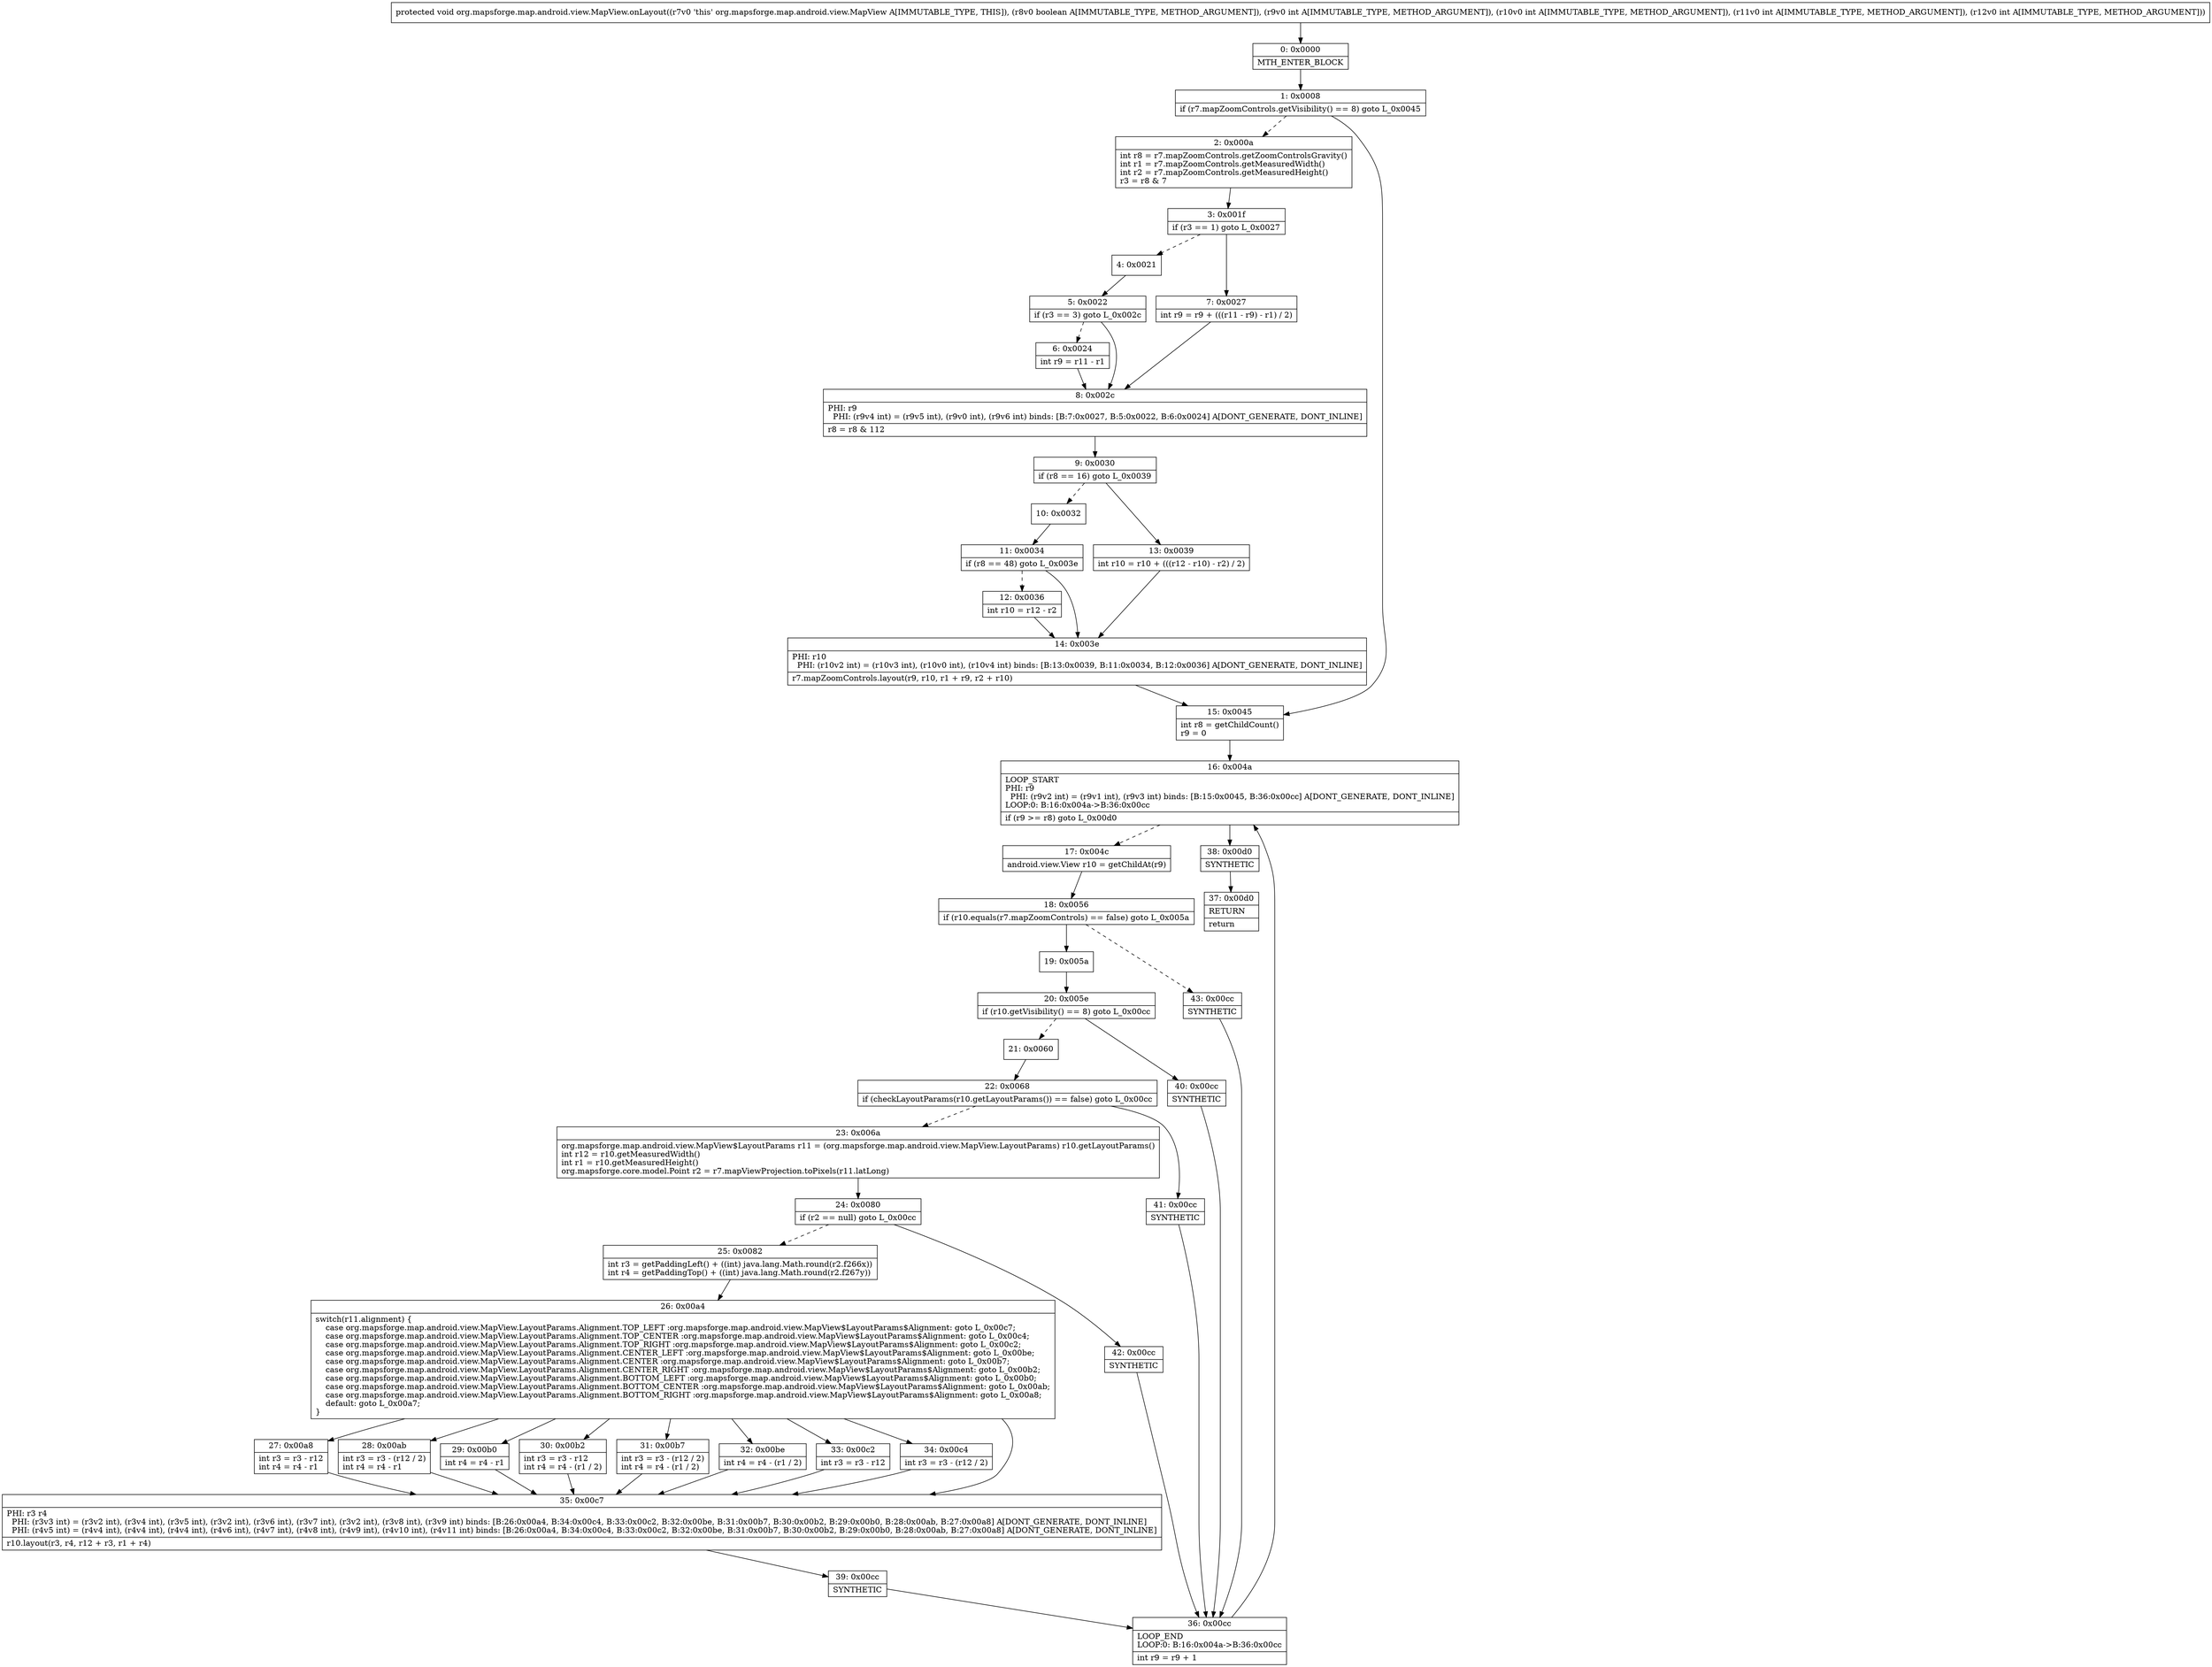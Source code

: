 digraph "CFG fororg.mapsforge.map.android.view.MapView.onLayout(ZIIII)V" {
Node_0 [shape=record,label="{0\:\ 0x0000|MTH_ENTER_BLOCK\l}"];
Node_1 [shape=record,label="{1\:\ 0x0008|if (r7.mapZoomControls.getVisibility() == 8) goto L_0x0045\l}"];
Node_2 [shape=record,label="{2\:\ 0x000a|int r8 = r7.mapZoomControls.getZoomControlsGravity()\lint r1 = r7.mapZoomControls.getMeasuredWidth()\lint r2 = r7.mapZoomControls.getMeasuredHeight()\lr3 = r8 & 7\l}"];
Node_3 [shape=record,label="{3\:\ 0x001f|if (r3 == 1) goto L_0x0027\l}"];
Node_4 [shape=record,label="{4\:\ 0x0021}"];
Node_5 [shape=record,label="{5\:\ 0x0022|if (r3 == 3) goto L_0x002c\l}"];
Node_6 [shape=record,label="{6\:\ 0x0024|int r9 = r11 \- r1\l}"];
Node_7 [shape=record,label="{7\:\ 0x0027|int r9 = r9 + (((r11 \- r9) \- r1) \/ 2)\l}"];
Node_8 [shape=record,label="{8\:\ 0x002c|PHI: r9 \l  PHI: (r9v4 int) = (r9v5 int), (r9v0 int), (r9v6 int) binds: [B:7:0x0027, B:5:0x0022, B:6:0x0024] A[DONT_GENERATE, DONT_INLINE]\l|r8 = r8 & 112\l}"];
Node_9 [shape=record,label="{9\:\ 0x0030|if (r8 == 16) goto L_0x0039\l}"];
Node_10 [shape=record,label="{10\:\ 0x0032}"];
Node_11 [shape=record,label="{11\:\ 0x0034|if (r8 == 48) goto L_0x003e\l}"];
Node_12 [shape=record,label="{12\:\ 0x0036|int r10 = r12 \- r2\l}"];
Node_13 [shape=record,label="{13\:\ 0x0039|int r10 = r10 + (((r12 \- r10) \- r2) \/ 2)\l}"];
Node_14 [shape=record,label="{14\:\ 0x003e|PHI: r10 \l  PHI: (r10v2 int) = (r10v3 int), (r10v0 int), (r10v4 int) binds: [B:13:0x0039, B:11:0x0034, B:12:0x0036] A[DONT_GENERATE, DONT_INLINE]\l|r7.mapZoomControls.layout(r9, r10, r1 + r9, r2 + r10)\l}"];
Node_15 [shape=record,label="{15\:\ 0x0045|int r8 = getChildCount()\lr9 = 0\l}"];
Node_16 [shape=record,label="{16\:\ 0x004a|LOOP_START\lPHI: r9 \l  PHI: (r9v2 int) = (r9v1 int), (r9v3 int) binds: [B:15:0x0045, B:36:0x00cc] A[DONT_GENERATE, DONT_INLINE]\lLOOP:0: B:16:0x004a\-\>B:36:0x00cc\l|if (r9 \>= r8) goto L_0x00d0\l}"];
Node_17 [shape=record,label="{17\:\ 0x004c|android.view.View r10 = getChildAt(r9)\l}"];
Node_18 [shape=record,label="{18\:\ 0x0056|if (r10.equals(r7.mapZoomControls) == false) goto L_0x005a\l}"];
Node_19 [shape=record,label="{19\:\ 0x005a}"];
Node_20 [shape=record,label="{20\:\ 0x005e|if (r10.getVisibility() == 8) goto L_0x00cc\l}"];
Node_21 [shape=record,label="{21\:\ 0x0060}"];
Node_22 [shape=record,label="{22\:\ 0x0068|if (checkLayoutParams(r10.getLayoutParams()) == false) goto L_0x00cc\l}"];
Node_23 [shape=record,label="{23\:\ 0x006a|org.mapsforge.map.android.view.MapView$LayoutParams r11 = (org.mapsforge.map.android.view.MapView.LayoutParams) r10.getLayoutParams()\lint r12 = r10.getMeasuredWidth()\lint r1 = r10.getMeasuredHeight()\lorg.mapsforge.core.model.Point r2 = r7.mapViewProjection.toPixels(r11.latLong)\l}"];
Node_24 [shape=record,label="{24\:\ 0x0080|if (r2 == null) goto L_0x00cc\l}"];
Node_25 [shape=record,label="{25\:\ 0x0082|int r3 = getPaddingLeft() + ((int) java.lang.Math.round(r2.f266x))\lint r4 = getPaddingTop() + ((int) java.lang.Math.round(r2.f267y))\l}"];
Node_26 [shape=record,label="{26\:\ 0x00a4|switch(r11.alignment) \{\l    case org.mapsforge.map.android.view.MapView.LayoutParams.Alignment.TOP_LEFT :org.mapsforge.map.android.view.MapView$LayoutParams$Alignment: goto L_0x00c7;\l    case org.mapsforge.map.android.view.MapView.LayoutParams.Alignment.TOP_CENTER :org.mapsforge.map.android.view.MapView$LayoutParams$Alignment: goto L_0x00c4;\l    case org.mapsforge.map.android.view.MapView.LayoutParams.Alignment.TOP_RIGHT :org.mapsforge.map.android.view.MapView$LayoutParams$Alignment: goto L_0x00c2;\l    case org.mapsforge.map.android.view.MapView.LayoutParams.Alignment.CENTER_LEFT :org.mapsforge.map.android.view.MapView$LayoutParams$Alignment: goto L_0x00be;\l    case org.mapsforge.map.android.view.MapView.LayoutParams.Alignment.CENTER :org.mapsforge.map.android.view.MapView$LayoutParams$Alignment: goto L_0x00b7;\l    case org.mapsforge.map.android.view.MapView.LayoutParams.Alignment.CENTER_RIGHT :org.mapsforge.map.android.view.MapView$LayoutParams$Alignment: goto L_0x00b2;\l    case org.mapsforge.map.android.view.MapView.LayoutParams.Alignment.BOTTOM_LEFT :org.mapsforge.map.android.view.MapView$LayoutParams$Alignment: goto L_0x00b0;\l    case org.mapsforge.map.android.view.MapView.LayoutParams.Alignment.BOTTOM_CENTER :org.mapsforge.map.android.view.MapView$LayoutParams$Alignment: goto L_0x00ab;\l    case org.mapsforge.map.android.view.MapView.LayoutParams.Alignment.BOTTOM_RIGHT :org.mapsforge.map.android.view.MapView$LayoutParams$Alignment: goto L_0x00a8;\l    default: goto L_0x00a7;\l\}\l}"];
Node_27 [shape=record,label="{27\:\ 0x00a8|int r3 = r3 \- r12\lint r4 = r4 \- r1\l}"];
Node_28 [shape=record,label="{28\:\ 0x00ab|int r3 = r3 \- (r12 \/ 2)\lint r4 = r4 \- r1\l}"];
Node_29 [shape=record,label="{29\:\ 0x00b0|int r4 = r4 \- r1\l}"];
Node_30 [shape=record,label="{30\:\ 0x00b2|int r3 = r3 \- r12\lint r4 = r4 \- (r1 \/ 2)\l}"];
Node_31 [shape=record,label="{31\:\ 0x00b7|int r3 = r3 \- (r12 \/ 2)\lint r4 = r4 \- (r1 \/ 2)\l}"];
Node_32 [shape=record,label="{32\:\ 0x00be|int r4 = r4 \- (r1 \/ 2)\l}"];
Node_33 [shape=record,label="{33\:\ 0x00c2|int r3 = r3 \- r12\l}"];
Node_34 [shape=record,label="{34\:\ 0x00c4|int r3 = r3 \- (r12 \/ 2)\l}"];
Node_35 [shape=record,label="{35\:\ 0x00c7|PHI: r3 r4 \l  PHI: (r3v3 int) = (r3v2 int), (r3v4 int), (r3v5 int), (r3v2 int), (r3v6 int), (r3v7 int), (r3v2 int), (r3v8 int), (r3v9 int) binds: [B:26:0x00a4, B:34:0x00c4, B:33:0x00c2, B:32:0x00be, B:31:0x00b7, B:30:0x00b2, B:29:0x00b0, B:28:0x00ab, B:27:0x00a8] A[DONT_GENERATE, DONT_INLINE]\l  PHI: (r4v5 int) = (r4v4 int), (r4v4 int), (r4v4 int), (r4v6 int), (r4v7 int), (r4v8 int), (r4v9 int), (r4v10 int), (r4v11 int) binds: [B:26:0x00a4, B:34:0x00c4, B:33:0x00c2, B:32:0x00be, B:31:0x00b7, B:30:0x00b2, B:29:0x00b0, B:28:0x00ab, B:27:0x00a8] A[DONT_GENERATE, DONT_INLINE]\l|r10.layout(r3, r4, r12 + r3, r1 + r4)\l}"];
Node_36 [shape=record,label="{36\:\ 0x00cc|LOOP_END\lLOOP:0: B:16:0x004a\-\>B:36:0x00cc\l|int r9 = r9 + 1\l}"];
Node_37 [shape=record,label="{37\:\ 0x00d0|RETURN\l|return\l}"];
Node_38 [shape=record,label="{38\:\ 0x00d0|SYNTHETIC\l}"];
Node_39 [shape=record,label="{39\:\ 0x00cc|SYNTHETIC\l}"];
Node_40 [shape=record,label="{40\:\ 0x00cc|SYNTHETIC\l}"];
Node_41 [shape=record,label="{41\:\ 0x00cc|SYNTHETIC\l}"];
Node_42 [shape=record,label="{42\:\ 0x00cc|SYNTHETIC\l}"];
Node_43 [shape=record,label="{43\:\ 0x00cc|SYNTHETIC\l}"];
MethodNode[shape=record,label="{protected void org.mapsforge.map.android.view.MapView.onLayout((r7v0 'this' org.mapsforge.map.android.view.MapView A[IMMUTABLE_TYPE, THIS]), (r8v0 boolean A[IMMUTABLE_TYPE, METHOD_ARGUMENT]), (r9v0 int A[IMMUTABLE_TYPE, METHOD_ARGUMENT]), (r10v0 int A[IMMUTABLE_TYPE, METHOD_ARGUMENT]), (r11v0 int A[IMMUTABLE_TYPE, METHOD_ARGUMENT]), (r12v0 int A[IMMUTABLE_TYPE, METHOD_ARGUMENT])) }"];
MethodNode -> Node_0;
Node_0 -> Node_1;
Node_1 -> Node_2[style=dashed];
Node_1 -> Node_15;
Node_2 -> Node_3;
Node_3 -> Node_4[style=dashed];
Node_3 -> Node_7;
Node_4 -> Node_5;
Node_5 -> Node_6[style=dashed];
Node_5 -> Node_8;
Node_6 -> Node_8;
Node_7 -> Node_8;
Node_8 -> Node_9;
Node_9 -> Node_10[style=dashed];
Node_9 -> Node_13;
Node_10 -> Node_11;
Node_11 -> Node_12[style=dashed];
Node_11 -> Node_14;
Node_12 -> Node_14;
Node_13 -> Node_14;
Node_14 -> Node_15;
Node_15 -> Node_16;
Node_16 -> Node_17[style=dashed];
Node_16 -> Node_38;
Node_17 -> Node_18;
Node_18 -> Node_19;
Node_18 -> Node_43[style=dashed];
Node_19 -> Node_20;
Node_20 -> Node_21[style=dashed];
Node_20 -> Node_40;
Node_21 -> Node_22;
Node_22 -> Node_23[style=dashed];
Node_22 -> Node_41;
Node_23 -> Node_24;
Node_24 -> Node_25[style=dashed];
Node_24 -> Node_42;
Node_25 -> Node_26;
Node_26 -> Node_27;
Node_26 -> Node_28;
Node_26 -> Node_29;
Node_26 -> Node_30;
Node_26 -> Node_31;
Node_26 -> Node_32;
Node_26 -> Node_33;
Node_26 -> Node_34;
Node_26 -> Node_35;
Node_27 -> Node_35;
Node_28 -> Node_35;
Node_29 -> Node_35;
Node_30 -> Node_35;
Node_31 -> Node_35;
Node_32 -> Node_35;
Node_33 -> Node_35;
Node_34 -> Node_35;
Node_35 -> Node_39;
Node_36 -> Node_16;
Node_38 -> Node_37;
Node_39 -> Node_36;
Node_40 -> Node_36;
Node_41 -> Node_36;
Node_42 -> Node_36;
Node_43 -> Node_36;
}

